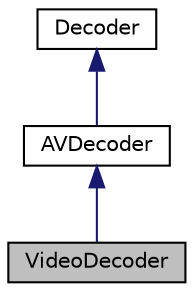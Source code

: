 digraph "VideoDecoder"
{
  edge [fontname="Helvetica",fontsize="10",labelfontname="Helvetica",labelfontsize="10"];
  node [fontname="Helvetica",fontsize="10",shape=record];
  Node0 [label="VideoDecoder",height=0.2,width=0.4,color="black", fillcolor="grey75", style="filled", fontcolor="black"];
  Node1 -> Node0 [dir="back",color="midnightblue",fontsize="10",style="solid",fontname="Helvetica"];
  Node1 [label="AVDecoder",height=0.2,width=0.4,color="black", fillcolor="white", style="filled",URL="$classAVDecoder.html",tooltip="Decoder using FFmpeg/libav. "];
  Node2 -> Node1 [dir="back",color="midnightblue",fontsize="10",style="solid",fontname="Helvetica"];
  Node2 [label="Decoder",height=0.2,width=0.4,color="black", fillcolor="white", style="filled",URL="$classDecoder.html",tooltip="A Virtual class for decoders. "];
}
